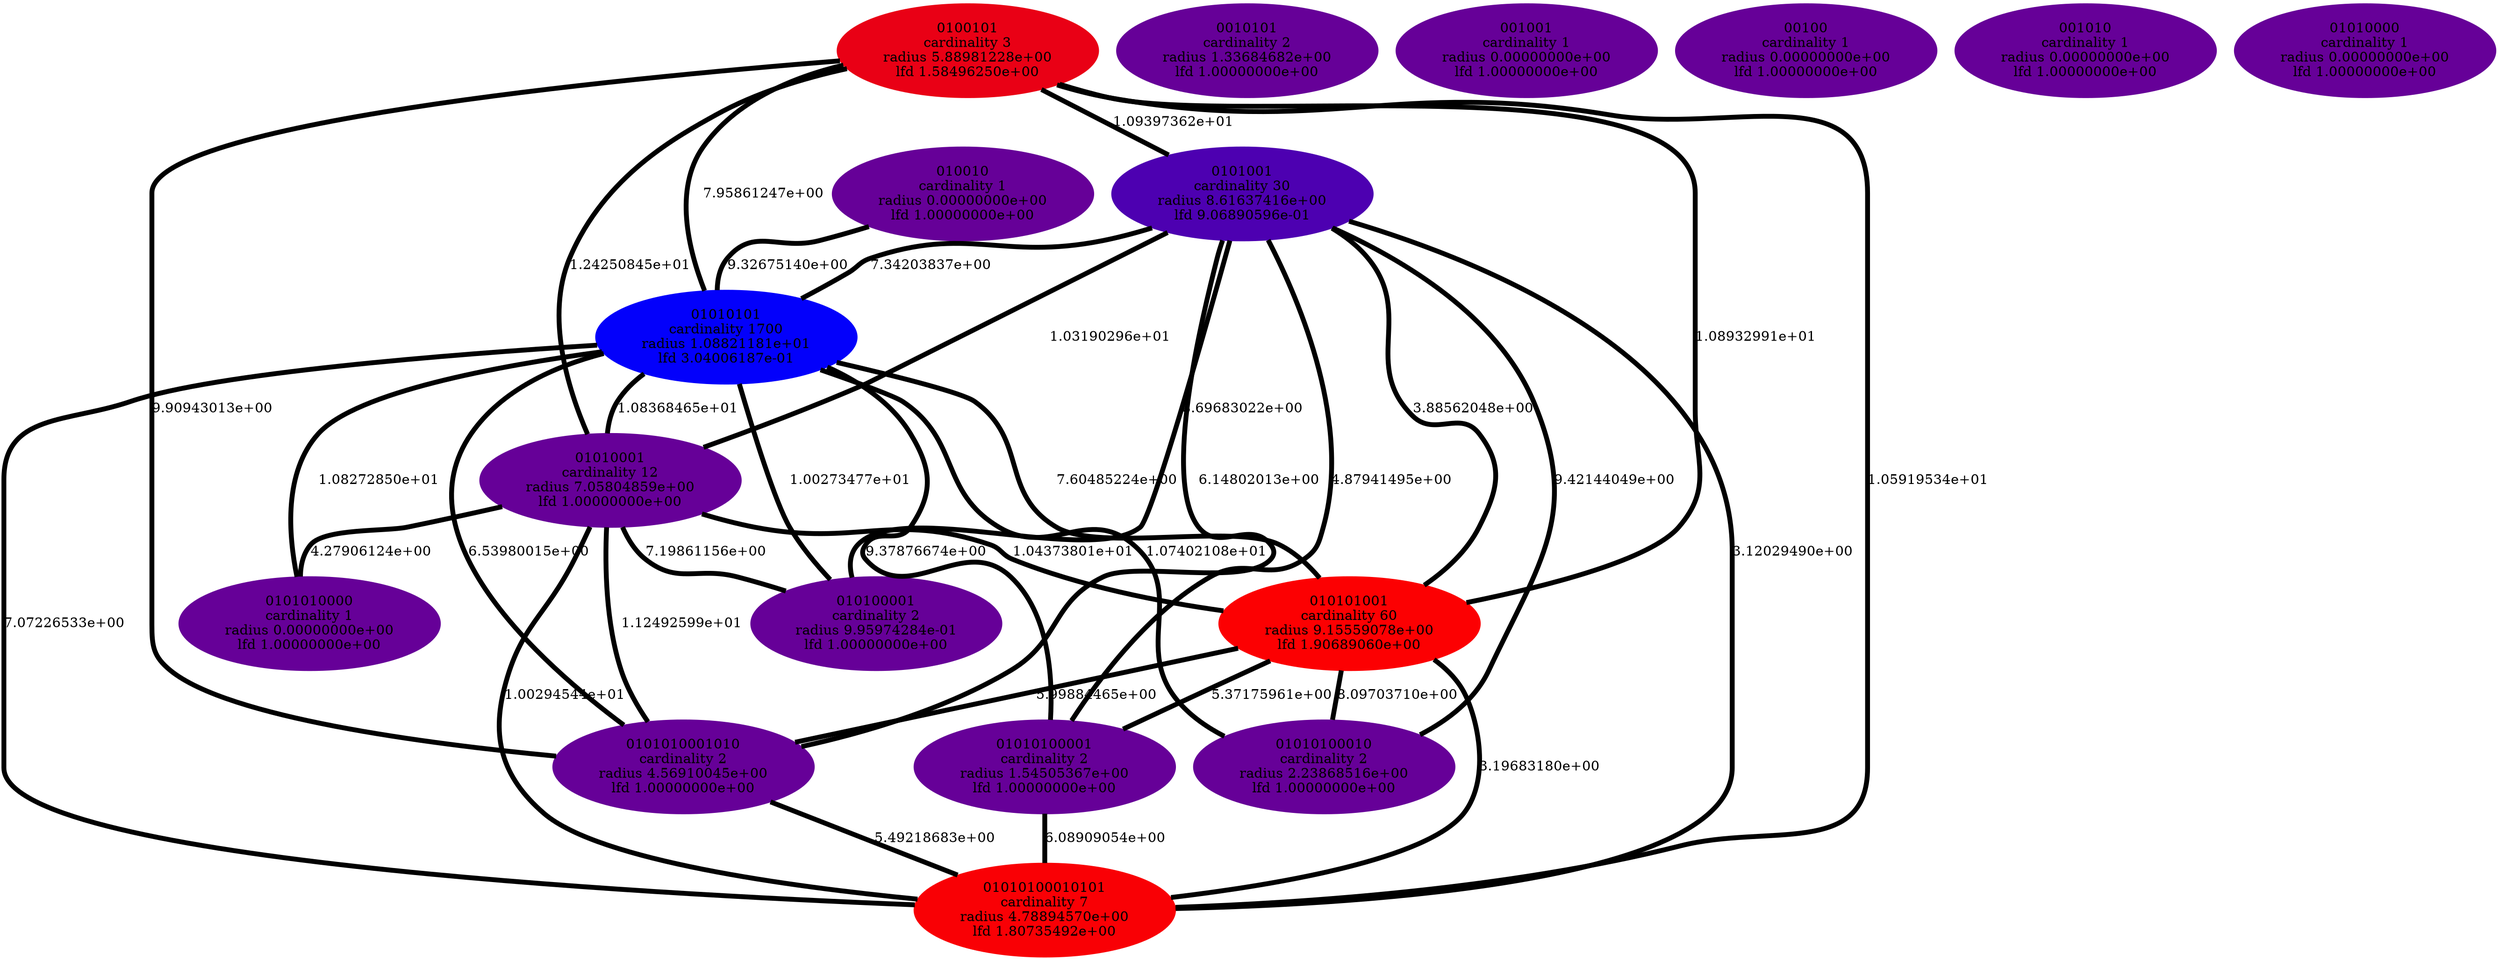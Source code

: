 graph parent_cardinality_optimal_27 {
    edge[style=solid, penwidth="5", labeldistance="10"]
    010101001 [label="010101001\ncardinality 60\nradius 9.15559078e+00\nlfd 1.90689060e+00", color="#FC0002", style="filled"]
    01010101 [label="01010101\ncardinality 1700\nradius 1.08821181e+01\nlfd 3.04006187e-01", color="#0300FB", style="filled"]
    0010101 [label="0010101\ncardinality 2\nradius 1.33684682e+00\nlfd 1.00000000e+00", color="#660098", style="filled"]
    0100101 [label="0100101\ncardinality 3\nradius 5.88981228e+00\nlfd 1.58496250e+00", color="#E90015", style="filled"]
    010100001 [label="010100001\ncardinality 2\nradius 9.95974284e-01\nlfd 1.00000000e+00", color="#660098", style="filled"]
    010010 [label="010010\ncardinality 1\nradius 0.00000000e+00\nlfd 1.00000000e+00", color="#660098", style="filled"]
    01010100010101 [label="01010100010101\ncardinality 7\nradius 4.78894570e+00\nlfd 1.80735492e+00", color="#F90005", style="filled"]
    0101010001010 [label="0101010001010\ncardinality 2\nradius 4.56910045e+00\nlfd 1.00000000e+00", color="#660098", style="filled"]
    01010100001 [label="01010100001\ncardinality 2\nradius 1.54505367e+00\nlfd 1.00000000e+00", color="#660098", style="filled"]
    001001 [label="001001\ncardinality 1\nradius 0.00000000e+00\nlfd 1.00000000e+00", color="#660098", style="filled"]
    01010001 [label="01010001\ncardinality 12\nradius 7.05804859e+00\nlfd 1.00000000e+00", color="#660098", style="filled"]
    0101010000 [label="0101010000\ncardinality 1\nradius 0.00000000e+00\nlfd 1.00000000e+00", color="#660098", style="filled"]
    00100 [label="00100\ncardinality 1\nradius 0.00000000e+00\nlfd 1.00000000e+00", color="#660098", style="filled"]
    01010100010 [label="01010100010\ncardinality 2\nradius 2.23868516e+00\nlfd 1.00000000e+00", color="#660098", style="filled"]
    001010 [label="001010\ncardinality 1\nradius 0.00000000e+00\nlfd 1.00000000e+00", color="#660098", style="filled"]
    01010000 [label="01010000\ncardinality 1\nradius 0.00000000e+00\nlfd 1.00000000e+00", color="#660098", style="filled"]
    0101001 [label="0101001\ncardinality 30\nradius 8.61637416e+00\nlfd 9.06890596e-01", color="#4D00B1", style="filled"]
    0101001 -- 01010100010 [label="9.42144049e+00"]
    01010101 -- 01010001 [label="1.08368465e+01"]
    0101001 -- 010100001 [label="8.69683022e+00"]
    01010101 -- 0101010001010 [label="6.53980015e+00"]
    01010101 -- 0101010000 [label="1.08272850e+01"]
    0100101 -- 01010100010101 [label="1.05919534e+01"]
    01010101 -- 01010100010 [label="1.07402108e+01"]
    01010001 -- 010100001 [label="7.19861156e+00"]
    01010001 -- 0101010001010 [label="1.12492599e+01"]
    0100101 -- 0101001 [label="1.09397362e+01"]
    0101001 -- 0101010001010 [label="6.14802013e+00"]
    010101001 -- 01010100010101 [label="3.19683180e+00"]
    0101001 -- 01010001 [label="1.03190296e+01"]
    01010101 -- 01010100001 [label="9.37876674e+00"]
    010101001 -- 01010100010 [label="8.09703710e+00"]
    0100101 -- 01010001 [label="1.24250845e+01"]
    0101001 -- 010101001 [label="3.88562048e+00"]
    01010001 -- 01010100010101 [label="1.00294544e+01"]
    0100101 -- 0101010001010 [label="9.90943013e+00"]
    01010101 -- 01010100010101 [label="7.07226533e+00"]
    0101010001010 -- 01010100010101 [label="5.49218683e+00"]
    010010 -- 01010101 [label="9.32675140e+00"]
    010101001 -- 0101010001010 [label="5.99884465e+00"]
    01010001 -- 010101001 [label="1.04373801e+01"]
    0101001 -- 01010101 [label="7.34203837e+00"]
    010101001 -- 01010100001 [label="5.37175961e+00"]
    01010001 -- 0101010000 [label="4.27906124e+00"]
    0100101 -- 01010101 [label="7.95861247e+00"]
    0101001 -- 01010100001 [label="4.87941495e+00"]
    01010101 -- 010100001 [label="1.00273477e+01"]
    01010101 -- 010101001 [label="7.60485224e+00"]
    0101001 -- 01010100010101 [label="3.12029490e+00"]
    0100101 -- 010101001 [label="1.08932991e+01"]
    01010100001 -- 01010100010101 [label="6.08909054e+00"]
}

